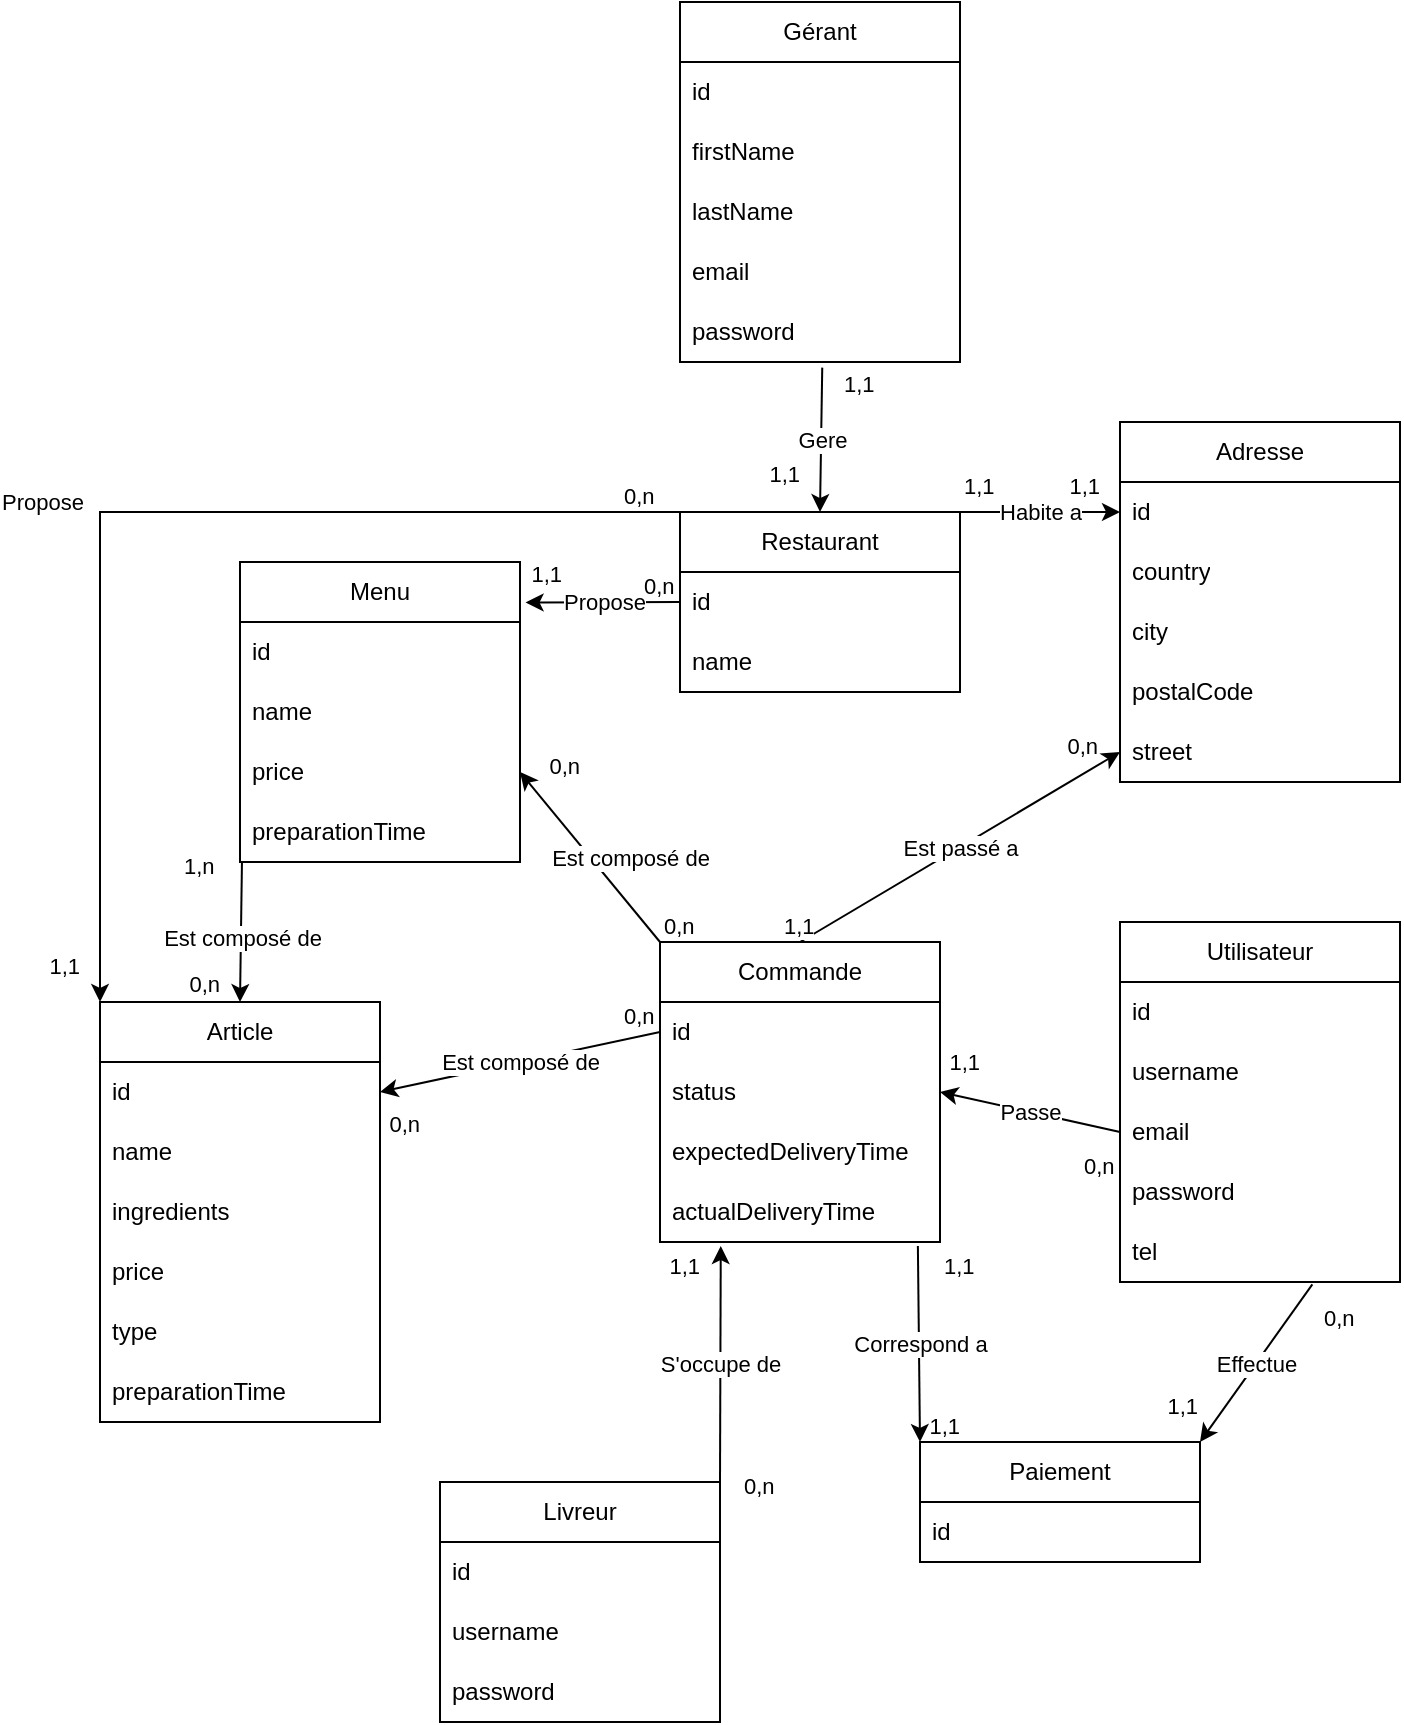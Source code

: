 <mxfile version="22.1.16" type="device">
  <diagram name="Page-1" id="Db8KYQmFilWOjzMoEKYO">
    <mxGraphModel dx="3274" dy="1204" grid="1" gridSize="10" guides="1" tooltips="1" connect="1" arrows="1" fold="1" page="0" pageScale="1" pageWidth="827" pageHeight="1169" math="0" shadow="0">
      <root>
        <mxCell id="0" />
        <mxCell id="1" parent="0" />
        <mxCell id="SAH65iyLpC2zQoAbPR-T-140" value="Article" style="swimlane;fontStyle=0;childLayout=stackLayout;horizontal=1;startSize=30;horizontalStack=0;resizeParent=1;resizeParentMax=0;resizeLast=0;collapsible=1;marginBottom=0;whiteSpace=wrap;html=1;" parent="1" vertex="1">
          <mxGeometry x="-1070" y="690" width="140" height="210" as="geometry" />
        </mxCell>
        <mxCell id="SAH65iyLpC2zQoAbPR-T-141" value="id" style="text;strokeColor=none;fillColor=none;align=left;verticalAlign=middle;spacingLeft=4;spacingRight=4;overflow=hidden;points=[[0,0.5],[1,0.5]];portConstraint=eastwest;rotatable=0;whiteSpace=wrap;html=1;" parent="SAH65iyLpC2zQoAbPR-T-140" vertex="1">
          <mxGeometry y="30" width="140" height="30" as="geometry" />
        </mxCell>
        <mxCell id="SAH65iyLpC2zQoAbPR-T-205" value="name" style="text;strokeColor=none;fillColor=none;align=left;verticalAlign=middle;spacingLeft=4;spacingRight=4;overflow=hidden;points=[[0,0.5],[1,0.5]];portConstraint=eastwest;rotatable=0;whiteSpace=wrap;html=1;" parent="SAH65iyLpC2zQoAbPR-T-140" vertex="1">
          <mxGeometry y="60" width="140" height="30" as="geometry" />
        </mxCell>
        <mxCell id="SAH65iyLpC2zQoAbPR-T-142" value="ingredients" style="text;strokeColor=none;fillColor=none;align=left;verticalAlign=middle;spacingLeft=4;spacingRight=4;overflow=hidden;points=[[0,0.5],[1,0.5]];portConstraint=eastwest;rotatable=0;whiteSpace=wrap;html=1;" parent="SAH65iyLpC2zQoAbPR-T-140" vertex="1">
          <mxGeometry y="90" width="140" height="30" as="geometry" />
        </mxCell>
        <mxCell id="SAH65iyLpC2zQoAbPR-T-143" value="price" style="text;strokeColor=none;fillColor=none;align=left;verticalAlign=middle;spacingLeft=4;spacingRight=4;overflow=hidden;points=[[0,0.5],[1,0.5]];portConstraint=eastwest;rotatable=0;whiteSpace=wrap;html=1;" parent="SAH65iyLpC2zQoAbPR-T-140" vertex="1">
          <mxGeometry y="120" width="140" height="30" as="geometry" />
        </mxCell>
        <mxCell id="SAH65iyLpC2zQoAbPR-T-201" value="type" style="text;strokeColor=none;fillColor=none;align=left;verticalAlign=middle;spacingLeft=4;spacingRight=4;overflow=hidden;points=[[0,0.5],[1,0.5]];portConstraint=eastwest;rotatable=0;whiteSpace=wrap;html=1;" parent="SAH65iyLpC2zQoAbPR-T-140" vertex="1">
          <mxGeometry y="150" width="140" height="30" as="geometry" />
        </mxCell>
        <mxCell id="SAH65iyLpC2zQoAbPR-T-202" value="preparationTime" style="text;strokeColor=none;fillColor=none;align=left;verticalAlign=middle;spacingLeft=4;spacingRight=4;overflow=hidden;points=[[0,0.5],[1,0.5]];portConstraint=eastwest;rotatable=0;whiteSpace=wrap;html=1;" parent="SAH65iyLpC2zQoAbPR-T-140" vertex="1">
          <mxGeometry y="180" width="140" height="30" as="geometry" />
        </mxCell>
        <mxCell id="SAH65iyLpC2zQoAbPR-T-144" value="Restaurant" style="swimlane;fontStyle=0;childLayout=stackLayout;horizontal=1;startSize=30;horizontalStack=0;resizeParent=1;resizeParentMax=0;resizeLast=0;collapsible=1;marginBottom=0;whiteSpace=wrap;html=1;" parent="1" vertex="1">
          <mxGeometry x="-780" y="445" width="140" height="90" as="geometry" />
        </mxCell>
        <mxCell id="SAH65iyLpC2zQoAbPR-T-145" value="id" style="text;strokeColor=none;fillColor=none;align=left;verticalAlign=middle;spacingLeft=4;spacingRight=4;overflow=hidden;points=[[0,0.5],[1,0.5]];portConstraint=eastwest;rotatable=0;whiteSpace=wrap;html=1;" parent="SAH65iyLpC2zQoAbPR-T-144" vertex="1">
          <mxGeometry y="30" width="140" height="30" as="geometry" />
        </mxCell>
        <mxCell id="SAH65iyLpC2zQoAbPR-T-203" value="name" style="text;strokeColor=none;fillColor=none;align=left;verticalAlign=middle;spacingLeft=4;spacingRight=4;overflow=hidden;points=[[0,0.5],[1,0.5]];portConstraint=eastwest;rotatable=0;whiteSpace=wrap;html=1;" parent="SAH65iyLpC2zQoAbPR-T-144" vertex="1">
          <mxGeometry y="60" width="140" height="30" as="geometry" />
        </mxCell>
        <mxCell id="SAH65iyLpC2zQoAbPR-T-149" value="Commande" style="swimlane;fontStyle=0;childLayout=stackLayout;horizontal=1;startSize=30;horizontalStack=0;resizeParent=1;resizeParentMax=0;resizeLast=0;collapsible=1;marginBottom=0;whiteSpace=wrap;html=1;" parent="1" vertex="1">
          <mxGeometry x="-790" y="660" width="140" height="150" as="geometry">
            <mxRectangle x="-790" y="520" width="70" height="30" as="alternateBounds" />
          </mxGeometry>
        </mxCell>
        <mxCell id="SAH65iyLpC2zQoAbPR-T-208" value="id" style="text;strokeColor=none;fillColor=none;align=left;verticalAlign=middle;spacingLeft=4;spacingRight=4;overflow=hidden;points=[[0,0.5],[1,0.5]];portConstraint=eastwest;rotatable=0;whiteSpace=wrap;html=1;" parent="SAH65iyLpC2zQoAbPR-T-149" vertex="1">
          <mxGeometry y="30" width="140" height="30" as="geometry" />
        </mxCell>
        <mxCell id="SAH65iyLpC2zQoAbPR-T-150" value="status" style="text;strokeColor=none;fillColor=none;align=left;verticalAlign=middle;spacingLeft=4;spacingRight=4;overflow=hidden;points=[[0,0.5],[1,0.5]];portConstraint=eastwest;rotatable=0;whiteSpace=wrap;html=1;" parent="SAH65iyLpC2zQoAbPR-T-149" vertex="1">
          <mxGeometry y="60" width="140" height="30" as="geometry" />
        </mxCell>
        <mxCell id="SAH65iyLpC2zQoAbPR-T-210" value="expectedDeliveryTime" style="text;strokeColor=none;fillColor=none;align=left;verticalAlign=middle;spacingLeft=4;spacingRight=4;overflow=hidden;points=[[0,0.5],[1,0.5]];portConstraint=eastwest;rotatable=0;whiteSpace=wrap;html=1;" parent="SAH65iyLpC2zQoAbPR-T-149" vertex="1">
          <mxGeometry y="90" width="140" height="30" as="geometry" />
        </mxCell>
        <mxCell id="SAH65iyLpC2zQoAbPR-T-211" value="actualDeliveryTime" style="text;strokeColor=none;fillColor=none;align=left;verticalAlign=middle;spacingLeft=4;spacingRight=4;overflow=hidden;points=[[0,0.5],[1,0.5]];portConstraint=eastwest;rotatable=0;whiteSpace=wrap;html=1;" parent="SAH65iyLpC2zQoAbPR-T-149" vertex="1">
          <mxGeometry y="120" width="140" height="30" as="geometry" />
        </mxCell>
        <mxCell id="SAH65iyLpC2zQoAbPR-T-153" value="Adresse" style="swimlane;fontStyle=0;childLayout=stackLayout;horizontal=1;startSize=30;horizontalStack=0;resizeParent=1;resizeParentMax=0;resizeLast=0;collapsible=1;marginBottom=0;whiteSpace=wrap;html=1;" parent="1" vertex="1">
          <mxGeometry x="-560" y="400" width="140" height="180" as="geometry" />
        </mxCell>
        <mxCell id="SAH65iyLpC2zQoAbPR-T-154" value="id" style="text;strokeColor=none;fillColor=none;align=left;verticalAlign=middle;spacingLeft=4;spacingRight=4;overflow=hidden;points=[[0,0.5],[1,0.5]];portConstraint=eastwest;rotatable=0;whiteSpace=wrap;html=1;" parent="SAH65iyLpC2zQoAbPR-T-153" vertex="1">
          <mxGeometry y="30" width="140" height="30" as="geometry" />
        </mxCell>
        <mxCell id="SAH65iyLpC2zQoAbPR-T-206" value="country" style="text;strokeColor=none;fillColor=none;align=left;verticalAlign=middle;spacingLeft=4;spacingRight=4;overflow=hidden;points=[[0,0.5],[1,0.5]];portConstraint=eastwest;rotatable=0;whiteSpace=wrap;html=1;" parent="SAH65iyLpC2zQoAbPR-T-153" vertex="1">
          <mxGeometry y="60" width="140" height="30" as="geometry" />
        </mxCell>
        <mxCell id="SAH65iyLpC2zQoAbPR-T-155" value="city" style="text;strokeColor=none;fillColor=none;align=left;verticalAlign=middle;spacingLeft=4;spacingRight=4;overflow=hidden;points=[[0,0.5],[1,0.5]];portConstraint=eastwest;rotatable=0;whiteSpace=wrap;html=1;" parent="SAH65iyLpC2zQoAbPR-T-153" vertex="1">
          <mxGeometry y="90" width="140" height="30" as="geometry" />
        </mxCell>
        <mxCell id="SAH65iyLpC2zQoAbPR-T-156" value="postalCode" style="text;strokeColor=none;fillColor=none;align=left;verticalAlign=middle;spacingLeft=4;spacingRight=4;overflow=hidden;points=[[0,0.5],[1,0.5]];portConstraint=eastwest;rotatable=0;whiteSpace=wrap;html=1;" parent="SAH65iyLpC2zQoAbPR-T-153" vertex="1">
          <mxGeometry y="120" width="140" height="30" as="geometry" />
        </mxCell>
        <mxCell id="SAH65iyLpC2zQoAbPR-T-167" value="street" style="text;strokeColor=none;fillColor=none;align=left;verticalAlign=middle;spacingLeft=4;spacingRight=4;overflow=hidden;points=[[0,0.5],[1,0.5]];portConstraint=eastwest;rotatable=0;whiteSpace=wrap;html=1;" parent="SAH65iyLpC2zQoAbPR-T-153" vertex="1">
          <mxGeometry y="150" width="140" height="30" as="geometry" />
        </mxCell>
        <mxCell id="SAH65iyLpC2zQoAbPR-T-157" value="Livreur" style="swimlane;fontStyle=0;childLayout=stackLayout;horizontal=1;startSize=30;horizontalStack=0;resizeParent=1;resizeParentMax=0;resizeLast=0;collapsible=1;marginBottom=0;whiteSpace=wrap;html=1;" parent="1" vertex="1">
          <mxGeometry x="-900" y="930" width="140" height="120" as="geometry" />
        </mxCell>
        <mxCell id="SAH65iyLpC2zQoAbPR-T-159" value="id" style="text;strokeColor=none;fillColor=none;align=left;verticalAlign=middle;spacingLeft=4;spacingRight=4;overflow=hidden;points=[[0,0.5],[1,0.5]];portConstraint=eastwest;rotatable=0;whiteSpace=wrap;html=1;" parent="SAH65iyLpC2zQoAbPR-T-157" vertex="1">
          <mxGeometry y="30" width="140" height="30" as="geometry" />
        </mxCell>
        <mxCell id="SAH65iyLpC2zQoAbPR-T-158" value="username" style="text;strokeColor=none;fillColor=none;align=left;verticalAlign=middle;spacingLeft=4;spacingRight=4;overflow=hidden;points=[[0,0.5],[1,0.5]];portConstraint=eastwest;rotatable=0;whiteSpace=wrap;html=1;" parent="SAH65iyLpC2zQoAbPR-T-157" vertex="1">
          <mxGeometry y="60" width="140" height="30" as="geometry" />
        </mxCell>
        <mxCell id="SAH65iyLpC2zQoAbPR-T-259" value="password&lt;br&gt;" style="text;strokeColor=none;fillColor=none;align=left;verticalAlign=middle;spacingLeft=4;spacingRight=4;overflow=hidden;points=[[0,0.5],[1,0.5]];portConstraint=eastwest;rotatable=0;whiteSpace=wrap;html=1;" parent="SAH65iyLpC2zQoAbPR-T-157" vertex="1">
          <mxGeometry y="90" width="140" height="30" as="geometry" />
        </mxCell>
        <mxCell id="SAH65iyLpC2zQoAbPR-T-161" value="Utilisateur" style="swimlane;fontStyle=0;childLayout=stackLayout;horizontal=1;startSize=30;horizontalStack=0;resizeParent=1;resizeParentMax=0;resizeLast=0;collapsible=1;marginBottom=0;whiteSpace=wrap;html=1;" parent="1" vertex="1">
          <mxGeometry x="-560" y="650" width="140" height="180" as="geometry" />
        </mxCell>
        <mxCell id="SAH65iyLpC2zQoAbPR-T-162" value="id" style="text;strokeColor=none;fillColor=none;align=left;verticalAlign=middle;spacingLeft=4;spacingRight=4;overflow=hidden;points=[[0,0.5],[1,0.5]];portConstraint=eastwest;rotatable=0;whiteSpace=wrap;html=1;" parent="SAH65iyLpC2zQoAbPR-T-161" vertex="1">
          <mxGeometry y="30" width="140" height="30" as="geometry" />
        </mxCell>
        <mxCell id="SAH65iyLpC2zQoAbPR-T-207" value="username" style="text;strokeColor=none;fillColor=none;align=left;verticalAlign=middle;spacingLeft=4;spacingRight=4;overflow=hidden;points=[[0,0.5],[1,0.5]];portConstraint=eastwest;rotatable=0;whiteSpace=wrap;html=1;" parent="SAH65iyLpC2zQoAbPR-T-161" vertex="1">
          <mxGeometry y="60" width="140" height="30" as="geometry" />
        </mxCell>
        <mxCell id="SAH65iyLpC2zQoAbPR-T-164" value="email" style="text;strokeColor=none;fillColor=none;align=left;verticalAlign=middle;spacingLeft=4;spacingRight=4;overflow=hidden;points=[[0,0.5],[1,0.5]];portConstraint=eastwest;rotatable=0;whiteSpace=wrap;html=1;" parent="SAH65iyLpC2zQoAbPR-T-161" vertex="1">
          <mxGeometry y="90" width="140" height="30" as="geometry" />
        </mxCell>
        <mxCell id="SAH65iyLpC2zQoAbPR-T-165" value="password" style="text;strokeColor=none;fillColor=none;align=left;verticalAlign=middle;spacingLeft=4;spacingRight=4;overflow=hidden;points=[[0,0.5],[1,0.5]];portConstraint=eastwest;rotatable=0;whiteSpace=wrap;html=1;" parent="SAH65iyLpC2zQoAbPR-T-161" vertex="1">
          <mxGeometry y="120" width="140" height="30" as="geometry" />
        </mxCell>
        <mxCell id="SAH65iyLpC2zQoAbPR-T-264" value="tel" style="text;strokeColor=none;fillColor=none;align=left;verticalAlign=middle;spacingLeft=4;spacingRight=4;overflow=hidden;points=[[0,0.5],[1,0.5]];portConstraint=eastwest;rotatable=0;whiteSpace=wrap;html=1;" parent="SAH65iyLpC2zQoAbPR-T-161" vertex="1">
          <mxGeometry y="150" width="140" height="30" as="geometry" />
        </mxCell>
        <mxCell id="SAH65iyLpC2zQoAbPR-T-168" value="Menu" style="swimlane;fontStyle=0;childLayout=stackLayout;horizontal=1;startSize=30;horizontalStack=0;resizeParent=1;resizeParentMax=0;resizeLast=0;collapsible=1;marginBottom=0;whiteSpace=wrap;html=1;" parent="1" vertex="1">
          <mxGeometry x="-1000" y="470" width="140" height="150" as="geometry" />
        </mxCell>
        <mxCell id="SAH65iyLpC2zQoAbPR-T-169" value="id" style="text;strokeColor=none;fillColor=none;align=left;verticalAlign=middle;spacingLeft=4;spacingRight=4;overflow=hidden;points=[[0,0.5],[1,0.5]];portConstraint=eastwest;rotatable=0;whiteSpace=wrap;html=1;" parent="SAH65iyLpC2zQoAbPR-T-168" vertex="1">
          <mxGeometry y="30" width="140" height="30" as="geometry" />
        </mxCell>
        <mxCell id="SAH65iyLpC2zQoAbPR-T-204" value="name" style="text;strokeColor=none;fillColor=none;align=left;verticalAlign=middle;spacingLeft=4;spacingRight=4;overflow=hidden;points=[[0,0.5],[1,0.5]];portConstraint=eastwest;rotatable=0;whiteSpace=wrap;html=1;" parent="SAH65iyLpC2zQoAbPR-T-168" vertex="1">
          <mxGeometry y="60" width="140" height="30" as="geometry" />
        </mxCell>
        <mxCell id="SAH65iyLpC2zQoAbPR-T-213" value="price" style="text;strokeColor=none;fillColor=none;align=left;verticalAlign=middle;spacingLeft=4;spacingRight=4;overflow=hidden;points=[[0,0.5],[1,0.5]];portConstraint=eastwest;rotatable=0;whiteSpace=wrap;html=1;" parent="SAH65iyLpC2zQoAbPR-T-168" vertex="1">
          <mxGeometry y="90" width="140" height="30" as="geometry" />
        </mxCell>
        <mxCell id="SAH65iyLpC2zQoAbPR-T-252" value="preparationTime" style="text;strokeColor=none;fillColor=none;align=left;verticalAlign=middle;spacingLeft=4;spacingRight=4;overflow=hidden;points=[[0,0.5],[1,0.5]];portConstraint=eastwest;rotatable=0;whiteSpace=wrap;html=1;" parent="SAH65iyLpC2zQoAbPR-T-168" vertex="1">
          <mxGeometry y="120" width="140" height="30" as="geometry" />
        </mxCell>
        <mxCell id="SAH65iyLpC2zQoAbPR-T-170" value="" style="endArrow=classic;html=1;rounded=0;exitX=1;exitY=0;exitDx=0;exitDy=0;entryX=0;entryY=0.5;entryDx=0;entryDy=0;" parent="1" source="SAH65iyLpC2zQoAbPR-T-144" target="SAH65iyLpC2zQoAbPR-T-154" edge="1">
          <mxGeometry relative="1" as="geometry">
            <mxPoint x="-160" y="690" as="sourcePoint" />
            <mxPoint y="690" as="targetPoint" />
          </mxGeometry>
        </mxCell>
        <mxCell id="SAH65iyLpC2zQoAbPR-T-171" value="Habite a" style="edgeLabel;resizable=0;html=1;align=center;verticalAlign=middle;" parent="SAH65iyLpC2zQoAbPR-T-170" connectable="0" vertex="1">
          <mxGeometry relative="1" as="geometry" />
        </mxCell>
        <mxCell id="SAH65iyLpC2zQoAbPR-T-172" value="1,1" style="edgeLabel;resizable=0;html=1;align=left;verticalAlign=bottom;" parent="SAH65iyLpC2zQoAbPR-T-170" connectable="0" vertex="1">
          <mxGeometry x="-1" relative="1" as="geometry">
            <mxPoint y="-5" as="offset" />
          </mxGeometry>
        </mxCell>
        <mxCell id="SAH65iyLpC2zQoAbPR-T-173" value="1,1" style="edgeLabel;resizable=0;html=1;align=right;verticalAlign=bottom;" parent="SAH65iyLpC2zQoAbPR-T-170" connectable="0" vertex="1">
          <mxGeometry x="1" relative="1" as="geometry">
            <mxPoint x="-10" y="-5" as="offset" />
          </mxGeometry>
        </mxCell>
        <mxCell id="SAH65iyLpC2zQoAbPR-T-181" value="" style="endArrow=classic;html=1;rounded=0;exitX=1;exitY=0;exitDx=0;exitDy=0;entryX=0.217;entryY=1.067;entryDx=0;entryDy=0;entryPerimeter=0;" parent="1" source="SAH65iyLpC2zQoAbPR-T-157" target="SAH65iyLpC2zQoAbPR-T-211" edge="1">
          <mxGeometry relative="1" as="geometry">
            <mxPoint x="-330" y="720" as="sourcePoint" />
            <mxPoint x="-170" y="720" as="targetPoint" />
          </mxGeometry>
        </mxCell>
        <mxCell id="SAH65iyLpC2zQoAbPR-T-182" value="S&#39;occupe de" style="edgeLabel;resizable=0;html=1;align=center;verticalAlign=middle;" parent="SAH65iyLpC2zQoAbPR-T-181" connectable="0" vertex="1">
          <mxGeometry relative="1" as="geometry" />
        </mxCell>
        <mxCell id="SAH65iyLpC2zQoAbPR-T-183" value="0,n" style="edgeLabel;resizable=0;html=1;align=left;verticalAlign=bottom;" parent="SAH65iyLpC2zQoAbPR-T-181" connectable="0" vertex="1">
          <mxGeometry x="-1" relative="1" as="geometry">
            <mxPoint x="10" y="10" as="offset" />
          </mxGeometry>
        </mxCell>
        <mxCell id="SAH65iyLpC2zQoAbPR-T-184" value="1,1" style="edgeLabel;resizable=0;html=1;align=right;verticalAlign=bottom;" parent="SAH65iyLpC2zQoAbPR-T-181" connectable="0" vertex="1">
          <mxGeometry x="1" relative="1" as="geometry">
            <mxPoint x="-10" y="18" as="offset" />
          </mxGeometry>
        </mxCell>
        <mxCell id="SAH65iyLpC2zQoAbPR-T-185" value="" style="endArrow=classic;html=1;rounded=0;exitX=0;exitY=0.5;exitDx=0;exitDy=0;entryX=1;entryY=0.5;entryDx=0;entryDy=0;" parent="1" source="SAH65iyLpC2zQoAbPR-T-164" target="SAH65iyLpC2zQoAbPR-T-150" edge="1">
          <mxGeometry relative="1" as="geometry">
            <mxPoint x="-480" y="790" as="sourcePoint" />
            <mxPoint x="-320" y="790" as="targetPoint" />
          </mxGeometry>
        </mxCell>
        <mxCell id="SAH65iyLpC2zQoAbPR-T-186" value="Passe" style="edgeLabel;resizable=0;html=1;align=center;verticalAlign=middle;" parent="SAH65iyLpC2zQoAbPR-T-185" connectable="0" vertex="1">
          <mxGeometry relative="1" as="geometry" />
        </mxCell>
        <mxCell id="SAH65iyLpC2zQoAbPR-T-187" value="0,n" style="edgeLabel;resizable=0;html=1;align=left;verticalAlign=bottom;" parent="SAH65iyLpC2zQoAbPR-T-185" connectable="0" vertex="1">
          <mxGeometry x="-1" relative="1" as="geometry">
            <mxPoint x="-20" y="25" as="offset" />
          </mxGeometry>
        </mxCell>
        <mxCell id="SAH65iyLpC2zQoAbPR-T-188" value="1,1" style="edgeLabel;resizable=0;html=1;align=right;verticalAlign=bottom;" parent="SAH65iyLpC2zQoAbPR-T-185" connectable="0" vertex="1">
          <mxGeometry x="1" relative="1" as="geometry">
            <mxPoint x="20" y="-7" as="offset" />
          </mxGeometry>
        </mxCell>
        <mxCell id="SAH65iyLpC2zQoAbPR-T-189" value="" style="endArrow=classic;html=1;rounded=0;exitX=0.5;exitY=0;exitDx=0;exitDy=0;entryX=0;entryY=0.5;entryDx=0;entryDy=0;" parent="1" source="SAH65iyLpC2zQoAbPR-T-149" target="SAH65iyLpC2zQoAbPR-T-167" edge="1">
          <mxGeometry relative="1" as="geometry">
            <mxPoint x="-610" y="750" as="sourcePoint" />
            <mxPoint x="-450" y="750" as="targetPoint" />
          </mxGeometry>
        </mxCell>
        <mxCell id="SAH65iyLpC2zQoAbPR-T-190" value="Est passé a" style="edgeLabel;resizable=0;html=1;align=center;verticalAlign=middle;" parent="SAH65iyLpC2zQoAbPR-T-189" connectable="0" vertex="1">
          <mxGeometry relative="1" as="geometry" />
        </mxCell>
        <mxCell id="SAH65iyLpC2zQoAbPR-T-191" value="1,1" style="edgeLabel;resizable=0;html=1;align=left;verticalAlign=bottom;" parent="SAH65iyLpC2zQoAbPR-T-189" connectable="0" vertex="1">
          <mxGeometry x="-1" relative="1" as="geometry">
            <mxPoint x="-10" as="offset" />
          </mxGeometry>
        </mxCell>
        <mxCell id="SAH65iyLpC2zQoAbPR-T-192" value="0,n" style="edgeLabel;resizable=0;html=1;align=right;verticalAlign=bottom;" parent="SAH65iyLpC2zQoAbPR-T-189" connectable="0" vertex="1">
          <mxGeometry x="1" relative="1" as="geometry">
            <mxPoint x="-10" y="5" as="offset" />
          </mxGeometry>
        </mxCell>
        <mxCell id="SAH65iyLpC2zQoAbPR-T-193" value="" style="endArrow=classic;html=1;rounded=0;exitX=0;exitY=0.5;exitDx=0;exitDy=0;entryX=1.02;entryY=0.135;entryDx=0;entryDy=0;entryPerimeter=0;" parent="1" source="SAH65iyLpC2zQoAbPR-T-145" target="SAH65iyLpC2zQoAbPR-T-168" edge="1">
          <mxGeometry relative="1" as="geometry">
            <mxPoint x="-590" y="650" as="sourcePoint" />
            <mxPoint x="-430" y="650" as="targetPoint" />
            <Array as="points" />
          </mxGeometry>
        </mxCell>
        <mxCell id="SAH65iyLpC2zQoAbPR-T-194" value="Propose" style="edgeLabel;resizable=0;html=1;align=center;verticalAlign=middle;" parent="SAH65iyLpC2zQoAbPR-T-193" connectable="0" vertex="1">
          <mxGeometry relative="1" as="geometry" />
        </mxCell>
        <mxCell id="SAH65iyLpC2zQoAbPR-T-195" value="0,n" style="edgeLabel;resizable=0;html=1;align=left;verticalAlign=bottom;" parent="SAH65iyLpC2zQoAbPR-T-193" connectable="0" vertex="1">
          <mxGeometry x="-1" relative="1" as="geometry">
            <mxPoint x="-20" as="offset" />
          </mxGeometry>
        </mxCell>
        <mxCell id="SAH65iyLpC2zQoAbPR-T-196" value="1,1" style="edgeLabel;resizable=0;html=1;align=right;verticalAlign=bottom;" parent="SAH65iyLpC2zQoAbPR-T-193" connectable="0" vertex="1">
          <mxGeometry x="1" relative="1" as="geometry">
            <mxPoint x="18" y="-6" as="offset" />
          </mxGeometry>
        </mxCell>
        <mxCell id="SAH65iyLpC2zQoAbPR-T-197" value="" style="endArrow=classic;html=1;rounded=0;exitX=0.007;exitY=1;exitDx=0;exitDy=0;entryX=0.5;entryY=0;entryDx=0;entryDy=0;exitPerimeter=0;" parent="1" source="SAH65iyLpC2zQoAbPR-T-252" target="SAH65iyLpC2zQoAbPR-T-140" edge="1">
          <mxGeometry relative="1" as="geometry">
            <mxPoint x="-560" y="730" as="sourcePoint" />
            <mxPoint x="-400" y="730" as="targetPoint" />
          </mxGeometry>
        </mxCell>
        <mxCell id="SAH65iyLpC2zQoAbPR-T-198" value="Est composé de" style="edgeLabel;resizable=0;html=1;align=center;verticalAlign=middle;" parent="SAH65iyLpC2zQoAbPR-T-197" connectable="0" vertex="1">
          <mxGeometry relative="1" as="geometry">
            <mxPoint y="3" as="offset" />
          </mxGeometry>
        </mxCell>
        <mxCell id="SAH65iyLpC2zQoAbPR-T-199" value="1,n" style="edgeLabel;resizable=0;html=1;align=left;verticalAlign=bottom;" parent="SAH65iyLpC2zQoAbPR-T-197" connectable="0" vertex="1">
          <mxGeometry x="-1" relative="1" as="geometry">
            <mxPoint x="-31" y="10" as="offset" />
          </mxGeometry>
        </mxCell>
        <mxCell id="SAH65iyLpC2zQoAbPR-T-200" value="0,n" style="edgeLabel;resizable=0;html=1;align=right;verticalAlign=bottom;" parent="SAH65iyLpC2zQoAbPR-T-197" connectable="0" vertex="1">
          <mxGeometry x="1" relative="1" as="geometry">
            <mxPoint x="-10" as="offset" />
          </mxGeometry>
        </mxCell>
        <mxCell id="SAH65iyLpC2zQoAbPR-T-214" value="" style="endArrow=classic;html=1;rounded=0;exitX=0;exitY=0;exitDx=0;exitDy=0;entryX=0;entryY=0;entryDx=0;entryDy=0;" parent="1" source="SAH65iyLpC2zQoAbPR-T-144" target="SAH65iyLpC2zQoAbPR-T-140" edge="1">
          <mxGeometry relative="1" as="geometry">
            <mxPoint x="-500" y="710" as="sourcePoint" />
            <mxPoint x="-340" y="710" as="targetPoint" />
            <Array as="points">
              <mxPoint x="-1070" y="445" />
            </Array>
          </mxGeometry>
        </mxCell>
        <mxCell id="SAH65iyLpC2zQoAbPR-T-215" value="Propose" style="edgeLabel;resizable=0;html=1;align=center;verticalAlign=middle;" parent="SAH65iyLpC2zQoAbPR-T-214" connectable="0" vertex="1">
          <mxGeometry relative="1" as="geometry">
            <mxPoint x="-52" y="-5" as="offset" />
          </mxGeometry>
        </mxCell>
        <mxCell id="SAH65iyLpC2zQoAbPR-T-216" value="0,n" style="edgeLabel;resizable=0;html=1;align=left;verticalAlign=bottom;" parent="SAH65iyLpC2zQoAbPR-T-214" connectable="0" vertex="1">
          <mxGeometry x="-1" relative="1" as="geometry">
            <mxPoint x="-30" as="offset" />
          </mxGeometry>
        </mxCell>
        <mxCell id="SAH65iyLpC2zQoAbPR-T-217" value="1,1" style="edgeLabel;resizable=0;html=1;align=right;verticalAlign=bottom;" parent="SAH65iyLpC2zQoAbPR-T-214" connectable="0" vertex="1">
          <mxGeometry x="1" relative="1" as="geometry">
            <mxPoint x="-10" y="-10" as="offset" />
          </mxGeometry>
        </mxCell>
        <mxCell id="SAH65iyLpC2zQoAbPR-T-218" value="Paiement" style="swimlane;fontStyle=0;childLayout=stackLayout;horizontal=1;startSize=30;horizontalStack=0;resizeParent=1;resizeParentMax=0;resizeLast=0;collapsible=1;marginBottom=0;whiteSpace=wrap;html=1;" parent="1" vertex="1">
          <mxGeometry x="-660" y="910" width="140" height="60" as="geometry" />
        </mxCell>
        <mxCell id="SAH65iyLpC2zQoAbPR-T-219" value="id" style="text;strokeColor=none;fillColor=none;align=left;verticalAlign=middle;spacingLeft=4;spacingRight=4;overflow=hidden;points=[[0,0.5],[1,0.5]];portConstraint=eastwest;rotatable=0;whiteSpace=wrap;html=1;" parent="SAH65iyLpC2zQoAbPR-T-218" vertex="1">
          <mxGeometry y="30" width="140" height="30" as="geometry" />
        </mxCell>
        <mxCell id="SAH65iyLpC2zQoAbPR-T-225" value="" style="endArrow=classic;html=1;rounded=0;exitX=0.687;exitY=1.039;exitDx=0;exitDy=0;entryX=1;entryY=0;entryDx=0;entryDy=0;exitPerimeter=0;" parent="1" source="SAH65iyLpC2zQoAbPR-T-264" target="SAH65iyLpC2zQoAbPR-T-218" edge="1">
          <mxGeometry relative="1" as="geometry">
            <mxPoint x="-530" y="790" as="sourcePoint" />
            <mxPoint x="-370" y="790" as="targetPoint" />
          </mxGeometry>
        </mxCell>
        <mxCell id="SAH65iyLpC2zQoAbPR-T-226" value="Effectue" style="edgeLabel;resizable=0;html=1;align=center;verticalAlign=middle;" parent="SAH65iyLpC2zQoAbPR-T-225" connectable="0" vertex="1">
          <mxGeometry relative="1" as="geometry" />
        </mxCell>
        <mxCell id="SAH65iyLpC2zQoAbPR-T-227" value="0,n" style="edgeLabel;resizable=0;html=1;align=left;verticalAlign=bottom;" parent="SAH65iyLpC2zQoAbPR-T-225" connectable="0" vertex="1">
          <mxGeometry x="-1" relative="1" as="geometry">
            <mxPoint x="4" y="25" as="offset" />
          </mxGeometry>
        </mxCell>
        <mxCell id="SAH65iyLpC2zQoAbPR-T-228" value="1,1" style="edgeLabel;resizable=0;html=1;align=right;verticalAlign=bottom;" parent="SAH65iyLpC2zQoAbPR-T-225" connectable="0" vertex="1">
          <mxGeometry x="1" relative="1" as="geometry">
            <mxPoint y="-10" as="offset" />
          </mxGeometry>
        </mxCell>
        <mxCell id="SAH65iyLpC2zQoAbPR-T-240" value="" style="endArrow=classic;html=1;rounded=0;exitX=0;exitY=0;exitDx=0;exitDy=0;entryX=1;entryY=0.5;entryDx=0;entryDy=0;" parent="1" source="SAH65iyLpC2zQoAbPR-T-149" target="SAH65iyLpC2zQoAbPR-T-213" edge="1">
          <mxGeometry relative="1" as="geometry">
            <mxPoint x="-650" y="790" as="sourcePoint" />
            <mxPoint x="-490" y="790" as="targetPoint" />
          </mxGeometry>
        </mxCell>
        <mxCell id="SAH65iyLpC2zQoAbPR-T-241" value="Est composé de" style="edgeLabel;resizable=0;html=1;align=center;verticalAlign=middle;" parent="SAH65iyLpC2zQoAbPR-T-240" connectable="0" vertex="1">
          <mxGeometry relative="1" as="geometry">
            <mxPoint x="20" as="offset" />
          </mxGeometry>
        </mxCell>
        <mxCell id="SAH65iyLpC2zQoAbPR-T-242" value="0,n" style="edgeLabel;resizable=0;html=1;align=left;verticalAlign=bottom;" parent="SAH65iyLpC2zQoAbPR-T-240" connectable="0" vertex="1">
          <mxGeometry x="-1" relative="1" as="geometry" />
        </mxCell>
        <mxCell id="SAH65iyLpC2zQoAbPR-T-243" value="0,n" style="edgeLabel;resizable=0;html=1;align=right;verticalAlign=bottom;" parent="SAH65iyLpC2zQoAbPR-T-240" connectable="0" vertex="1">
          <mxGeometry x="1" relative="1" as="geometry">
            <mxPoint x="30" y="5" as="offset" />
          </mxGeometry>
        </mxCell>
        <mxCell id="SAH65iyLpC2zQoAbPR-T-244" value="" style="endArrow=classic;html=1;rounded=0;exitX=0;exitY=0.5;exitDx=0;exitDy=0;entryX=1;entryY=0.5;entryDx=0;entryDy=0;" parent="1" source="SAH65iyLpC2zQoAbPR-T-208" target="SAH65iyLpC2zQoAbPR-T-141" edge="1">
          <mxGeometry relative="1" as="geometry">
            <mxPoint x="-820" y="775" as="sourcePoint" />
            <mxPoint x="-900" y="710" as="targetPoint" />
          </mxGeometry>
        </mxCell>
        <mxCell id="SAH65iyLpC2zQoAbPR-T-245" value="Est composé de" style="edgeLabel;resizable=0;html=1;align=center;verticalAlign=middle;" parent="SAH65iyLpC2zQoAbPR-T-244" connectable="0" vertex="1">
          <mxGeometry relative="1" as="geometry" />
        </mxCell>
        <mxCell id="SAH65iyLpC2zQoAbPR-T-246" value="0,n" style="edgeLabel;resizable=0;html=1;align=left;verticalAlign=bottom;" parent="SAH65iyLpC2zQoAbPR-T-244" connectable="0" vertex="1">
          <mxGeometry x="-1" relative="1" as="geometry">
            <mxPoint x="-20" as="offset" />
          </mxGeometry>
        </mxCell>
        <mxCell id="SAH65iyLpC2zQoAbPR-T-247" value="0,n" style="edgeLabel;resizable=0;html=1;align=right;verticalAlign=bottom;" parent="SAH65iyLpC2zQoAbPR-T-244" connectable="0" vertex="1">
          <mxGeometry x="1" relative="1" as="geometry">
            <mxPoint x="20" y="25" as="offset" />
          </mxGeometry>
        </mxCell>
        <mxCell id="SAH65iyLpC2zQoAbPR-T-253" value="Gérant" style="swimlane;fontStyle=0;childLayout=stackLayout;horizontal=1;startSize=30;horizontalStack=0;resizeParent=1;resizeParentMax=0;resizeLast=0;collapsible=1;marginBottom=0;whiteSpace=wrap;html=1;" parent="1" vertex="1">
          <mxGeometry x="-780" y="190" width="140" height="180" as="geometry" />
        </mxCell>
        <mxCell id="SAH65iyLpC2zQoAbPR-T-254" value="id" style="text;strokeColor=none;fillColor=none;align=left;verticalAlign=middle;spacingLeft=4;spacingRight=4;overflow=hidden;points=[[0,0.5],[1,0.5]];portConstraint=eastwest;rotatable=0;whiteSpace=wrap;html=1;" parent="SAH65iyLpC2zQoAbPR-T-253" vertex="1">
          <mxGeometry y="30" width="140" height="30" as="geometry" />
        </mxCell>
        <mxCell id="SAH65iyLpC2zQoAbPR-T-255" value="firstName" style="text;strokeColor=none;fillColor=none;align=left;verticalAlign=middle;spacingLeft=4;spacingRight=4;overflow=hidden;points=[[0,0.5],[1,0.5]];portConstraint=eastwest;rotatable=0;whiteSpace=wrap;html=1;" parent="SAH65iyLpC2zQoAbPR-T-253" vertex="1">
          <mxGeometry y="60" width="140" height="30" as="geometry" />
        </mxCell>
        <mxCell id="SAH65iyLpC2zQoAbPR-T-256" value="lastName" style="text;strokeColor=none;fillColor=none;align=left;verticalAlign=middle;spacingLeft=4;spacingRight=4;overflow=hidden;points=[[0,0.5],[1,0.5]];portConstraint=eastwest;rotatable=0;whiteSpace=wrap;html=1;" parent="SAH65iyLpC2zQoAbPR-T-253" vertex="1">
          <mxGeometry y="90" width="140" height="30" as="geometry" />
        </mxCell>
        <mxCell id="SAH65iyLpC2zQoAbPR-T-257" value="email" style="text;strokeColor=none;fillColor=none;align=left;verticalAlign=middle;spacingLeft=4;spacingRight=4;overflow=hidden;points=[[0,0.5],[1,0.5]];portConstraint=eastwest;rotatable=0;whiteSpace=wrap;html=1;" parent="SAH65iyLpC2zQoAbPR-T-253" vertex="1">
          <mxGeometry y="120" width="140" height="30" as="geometry" />
        </mxCell>
        <mxCell id="SAH65iyLpC2zQoAbPR-T-258" value="password" style="text;strokeColor=none;fillColor=none;align=left;verticalAlign=middle;spacingLeft=4;spacingRight=4;overflow=hidden;points=[[0,0.5],[1,0.5]];portConstraint=eastwest;rotatable=0;whiteSpace=wrap;html=1;" parent="SAH65iyLpC2zQoAbPR-T-253" vertex="1">
          <mxGeometry y="150" width="140" height="30" as="geometry" />
        </mxCell>
        <mxCell id="SAH65iyLpC2zQoAbPR-T-260" value="" style="endArrow=classic;html=1;rounded=0;exitX=0.508;exitY=1.094;exitDx=0;exitDy=0;exitPerimeter=0;entryX=0.5;entryY=0;entryDx=0;entryDy=0;" parent="1" source="SAH65iyLpC2zQoAbPR-T-258" target="SAH65iyLpC2zQoAbPR-T-144" edge="1">
          <mxGeometry relative="1" as="geometry">
            <mxPoint x="-690" y="700" as="sourcePoint" />
            <mxPoint x="-530" y="700" as="targetPoint" />
          </mxGeometry>
        </mxCell>
        <mxCell id="SAH65iyLpC2zQoAbPR-T-261" value="Gere" style="edgeLabel;resizable=0;html=1;align=center;verticalAlign=middle;" parent="SAH65iyLpC2zQoAbPR-T-260" connectable="0" vertex="1">
          <mxGeometry relative="1" as="geometry" />
        </mxCell>
        <mxCell id="SAH65iyLpC2zQoAbPR-T-262" value="1,1" style="edgeLabel;resizable=0;html=1;align=left;verticalAlign=bottom;" parent="SAH65iyLpC2zQoAbPR-T-260" connectable="0" vertex="1">
          <mxGeometry x="-1" relative="1" as="geometry">
            <mxPoint x="9" y="17" as="offset" />
          </mxGeometry>
        </mxCell>
        <mxCell id="SAH65iyLpC2zQoAbPR-T-263" value="1,1" style="edgeLabel;resizable=0;html=1;align=right;verticalAlign=bottom;" parent="SAH65iyLpC2zQoAbPR-T-260" connectable="0" vertex="1">
          <mxGeometry x="1" relative="1" as="geometry">
            <mxPoint x="-10" y="-10" as="offset" />
          </mxGeometry>
        </mxCell>
        <mxCell id="SAH65iyLpC2zQoAbPR-T-230" value="" style="endArrow=classic;html=1;rounded=0;exitX=0.921;exitY=1.067;exitDx=0;exitDy=0;entryX=0;entryY=0;entryDx=0;entryDy=0;exitPerimeter=0;" parent="1" source="SAH65iyLpC2zQoAbPR-T-211" target="SAH65iyLpC2zQoAbPR-T-218" edge="1">
          <mxGeometry relative="1" as="geometry">
            <mxPoint x="-730" y="960" as="sourcePoint" />
            <mxPoint x="-1010" y="1155" as="targetPoint" />
          </mxGeometry>
        </mxCell>
        <mxCell id="SAH65iyLpC2zQoAbPR-T-231" value="Correspond a" style="edgeLabel;resizable=0;html=1;align=center;verticalAlign=middle;" parent="SAH65iyLpC2zQoAbPR-T-230" connectable="0" vertex="1">
          <mxGeometry relative="1" as="geometry" />
        </mxCell>
        <mxCell id="SAH65iyLpC2zQoAbPR-T-232" value="1,1" style="edgeLabel;resizable=0;html=1;align=left;verticalAlign=bottom;" parent="SAH65iyLpC2zQoAbPR-T-230" connectable="0" vertex="1">
          <mxGeometry x="-1" relative="1" as="geometry">
            <mxPoint x="11" y="18" as="offset" />
          </mxGeometry>
        </mxCell>
        <mxCell id="SAH65iyLpC2zQoAbPR-T-233" value="1,1" style="edgeLabel;resizable=0;html=1;align=right;verticalAlign=bottom;" parent="SAH65iyLpC2zQoAbPR-T-230" connectable="0" vertex="1">
          <mxGeometry x="1" relative="1" as="geometry">
            <mxPoint x="20" as="offset" />
          </mxGeometry>
        </mxCell>
      </root>
    </mxGraphModel>
  </diagram>
</mxfile>
